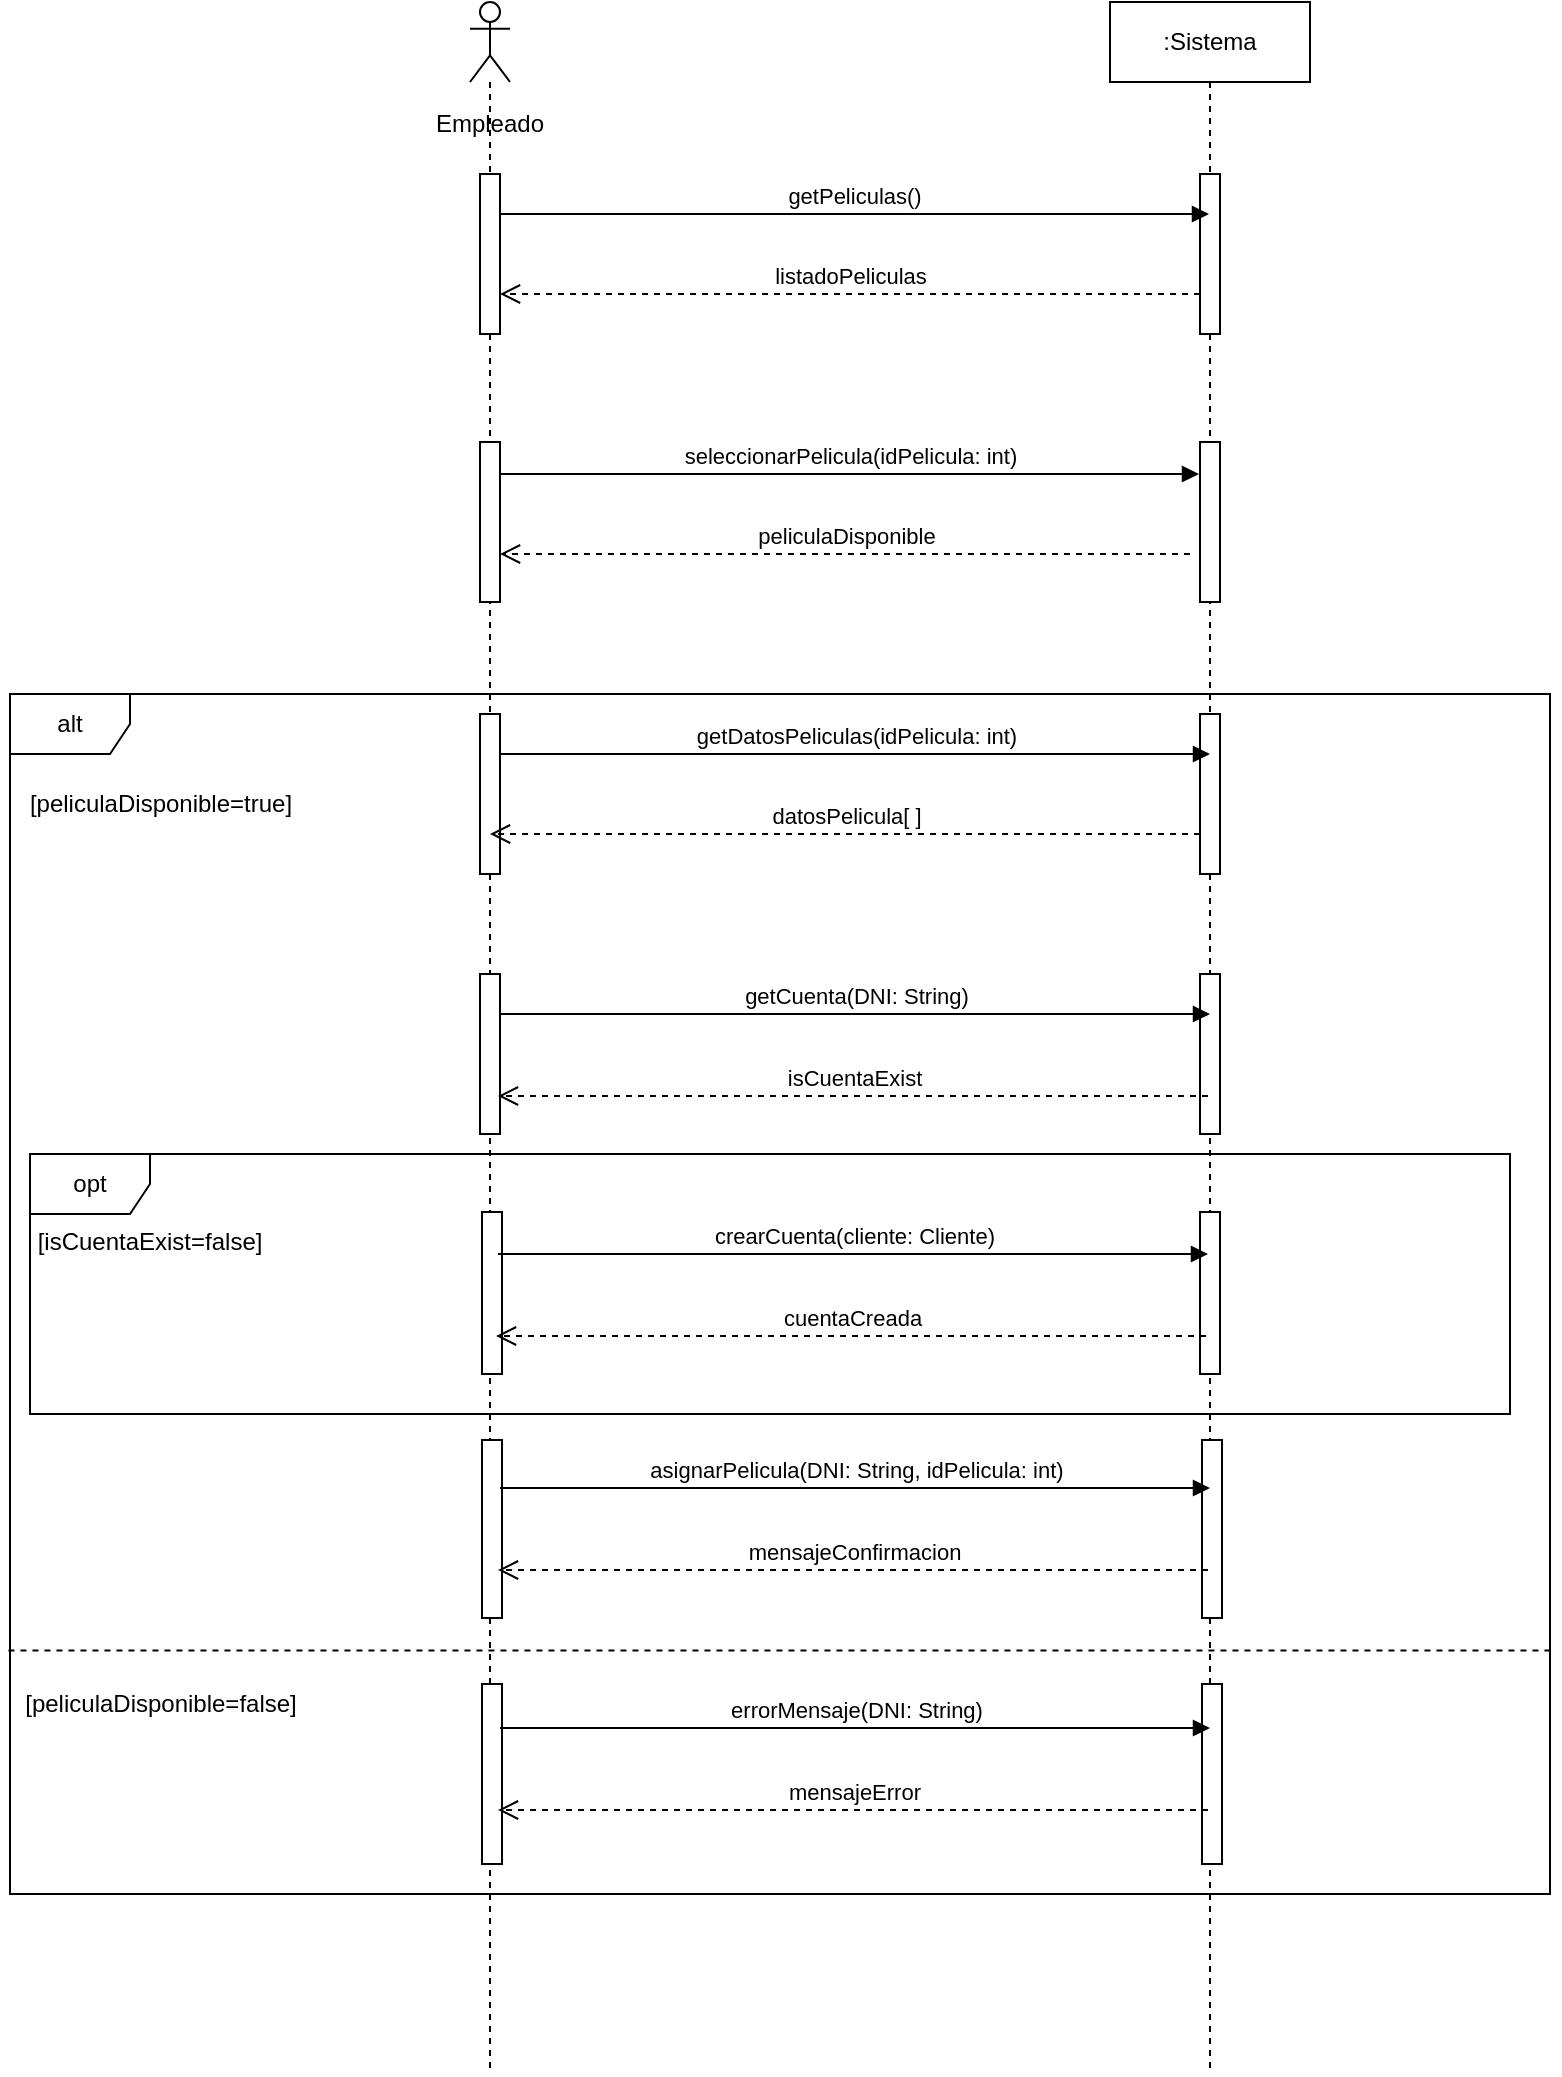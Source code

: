 <mxfile version="21.7.5" type="device">
  <diagram name="Página-1" id="PKKSSSAn-mPPjpu7_1_G">
    <mxGraphModel dx="893" dy="973" grid="1" gridSize="10" guides="1" tooltips="1" connect="1" arrows="1" fold="1" page="1" pageScale="1" pageWidth="1169" pageHeight="827" math="0" shadow="0">
      <root>
        <mxCell id="0" />
        <mxCell id="1" parent="0" />
        <mxCell id="zWUjRtRSciI2-0Wgb_t_-1" value=":Sistema" style="shape=umlLifeline;perimeter=lifelinePerimeter;whiteSpace=wrap;html=1;container=1;dropTarget=0;collapsible=0;recursiveResize=0;outlineConnect=0;portConstraint=eastwest;newEdgeStyle={&quot;curved&quot;:0,&quot;rounded&quot;:0};" vertex="1" parent="1">
          <mxGeometry x="750" y="114" width="100" height="1036" as="geometry" />
        </mxCell>
        <mxCell id="zWUjRtRSciI2-0Wgb_t_-5" value="" style="html=1;points=[[0,0,0,0,5],[0,1,0,0,-5],[1,0,0,0,5],[1,1,0,0,-5]];perimeter=orthogonalPerimeter;outlineConnect=0;targetShapes=umlLifeline;portConstraint=eastwest;newEdgeStyle={&quot;curved&quot;:0,&quot;rounded&quot;:0};" vertex="1" parent="zWUjRtRSciI2-0Wgb_t_-1">
          <mxGeometry x="45" y="86" width="10" height="80" as="geometry" />
        </mxCell>
        <mxCell id="zWUjRtRSciI2-0Wgb_t_-12" value="" style="html=1;points=[[0,0,0,0,5],[0,1,0,0,-5],[1,0,0,0,5],[1,1,0,0,-5]];perimeter=orthogonalPerimeter;outlineConnect=0;targetShapes=umlLifeline;portConstraint=eastwest;newEdgeStyle={&quot;curved&quot;:0,&quot;rounded&quot;:0};" vertex="1" parent="zWUjRtRSciI2-0Wgb_t_-1">
          <mxGeometry x="45" y="220" width="10" height="80" as="geometry" />
        </mxCell>
        <mxCell id="zWUjRtRSciI2-0Wgb_t_-18" value="" style="html=1;points=[[0,0,0,0,5],[0,1,0,0,-5],[1,0,0,0,5],[1,1,0,0,-5]];perimeter=orthogonalPerimeter;outlineConnect=0;targetShapes=umlLifeline;portConstraint=eastwest;newEdgeStyle={&quot;curved&quot;:0,&quot;rounded&quot;:0};" vertex="1" parent="zWUjRtRSciI2-0Wgb_t_-1">
          <mxGeometry x="45" y="356" width="10" height="80" as="geometry" />
        </mxCell>
        <mxCell id="zWUjRtRSciI2-0Wgb_t_-22" value="" style="html=1;points=[[0,0,0,0,5],[0,1,0,0,-5],[1,0,0,0,5],[1,1,0,0,-5]];perimeter=orthogonalPerimeter;outlineConnect=0;targetShapes=umlLifeline;portConstraint=eastwest;newEdgeStyle={&quot;curved&quot;:0,&quot;rounded&quot;:0};" vertex="1" parent="zWUjRtRSciI2-0Wgb_t_-1">
          <mxGeometry x="45" y="486" width="10" height="80" as="geometry" />
        </mxCell>
        <mxCell id="zWUjRtRSciI2-0Wgb_t_-2" value="" style="shape=umlLifeline;perimeter=lifelinePerimeter;whiteSpace=wrap;html=1;container=1;dropTarget=0;collapsible=0;recursiveResize=0;outlineConnect=0;portConstraint=eastwest;newEdgeStyle={&quot;curved&quot;:0,&quot;rounded&quot;:0};participant=umlActor;" vertex="1" parent="1">
          <mxGeometry x="430" y="114" width="20" height="1036" as="geometry" />
        </mxCell>
        <mxCell id="zWUjRtRSciI2-0Wgb_t_-4" value="" style="html=1;points=[[0,0,0,0,5],[0,1,0,0,-5],[1,0,0,0,5],[1,1,0,0,-5]];perimeter=orthogonalPerimeter;outlineConnect=0;targetShapes=umlLifeline;portConstraint=eastwest;newEdgeStyle={&quot;curved&quot;:0,&quot;rounded&quot;:0};" vertex="1" parent="zWUjRtRSciI2-0Wgb_t_-2">
          <mxGeometry x="5" y="86" width="10" height="80" as="geometry" />
        </mxCell>
        <mxCell id="zWUjRtRSciI2-0Wgb_t_-11" value="" style="html=1;points=[[0,0,0,0,5],[0,1,0,0,-5],[1,0,0,0,5],[1,1,0,0,-5]];perimeter=orthogonalPerimeter;outlineConnect=0;targetShapes=umlLifeline;portConstraint=eastwest;newEdgeStyle={&quot;curved&quot;:0,&quot;rounded&quot;:0};" vertex="1" parent="zWUjRtRSciI2-0Wgb_t_-2">
          <mxGeometry x="5" y="220" width="10" height="80" as="geometry" />
        </mxCell>
        <mxCell id="zWUjRtRSciI2-0Wgb_t_-15" value="" style="html=1;points=[[0,0,0,0,5],[0,1,0,0,-5],[1,0,0,0,5],[1,1,0,0,-5]];perimeter=orthogonalPerimeter;outlineConnect=0;targetShapes=umlLifeline;portConstraint=eastwest;newEdgeStyle={&quot;curved&quot;:0,&quot;rounded&quot;:0};" vertex="1" parent="zWUjRtRSciI2-0Wgb_t_-2">
          <mxGeometry x="5" y="356" width="10" height="80" as="geometry" />
        </mxCell>
        <mxCell id="zWUjRtRSciI2-0Wgb_t_-21" value="" style="html=1;points=[[0,0,0,0,5],[0,1,0,0,-5],[1,0,0,0,5],[1,1,0,0,-5]];perimeter=orthogonalPerimeter;outlineConnect=0;targetShapes=umlLifeline;portConstraint=eastwest;newEdgeStyle={&quot;curved&quot;:0,&quot;rounded&quot;:0};" vertex="1" parent="zWUjRtRSciI2-0Wgb_t_-2">
          <mxGeometry x="5" y="486" width="10" height="80" as="geometry" />
        </mxCell>
        <mxCell id="zWUjRtRSciI2-0Wgb_t_-3" value="Empleado" style="text;html=1;strokeColor=none;fillColor=none;align=center;verticalAlign=middle;whiteSpace=wrap;rounded=0;" vertex="1" parent="1">
          <mxGeometry x="410" y="160" width="60" height="30" as="geometry" />
        </mxCell>
        <mxCell id="zWUjRtRSciI2-0Wgb_t_-6" value="getPeliculas()" style="html=1;verticalAlign=bottom;endArrow=block;curved=0;rounded=0;" edge="1" parent="1">
          <mxGeometry x="-0.001" width="80" relative="1" as="geometry">
            <mxPoint x="445" y="220" as="sourcePoint" />
            <mxPoint x="799.5" y="220" as="targetPoint" />
            <mxPoint as="offset" />
          </mxGeometry>
        </mxCell>
        <mxCell id="zWUjRtRSciI2-0Wgb_t_-7" value="listadoPeliculas" style="html=1;verticalAlign=bottom;endArrow=open;dashed=1;endSize=8;curved=0;rounded=0;" edge="1" parent="1">
          <mxGeometry relative="1" as="geometry">
            <mxPoint x="795" y="260" as="sourcePoint" />
            <mxPoint x="445" y="260" as="targetPoint" />
          </mxGeometry>
        </mxCell>
        <mxCell id="zWUjRtRSciI2-0Wgb_t_-13" value="seleccionarPelicula(idPelicula: int)" style="html=1;verticalAlign=bottom;endArrow=block;curved=0;rounded=0;" edge="1" parent="1" source="zWUjRtRSciI2-0Wgb_t_-11">
          <mxGeometry x="-0.001" width="80" relative="1" as="geometry">
            <mxPoint x="440" y="350" as="sourcePoint" />
            <mxPoint x="794.5" y="350" as="targetPoint" />
            <mxPoint as="offset" />
          </mxGeometry>
        </mxCell>
        <mxCell id="zWUjRtRSciI2-0Wgb_t_-14" value="peliculaDisponible" style="html=1;verticalAlign=bottom;endArrow=open;dashed=1;endSize=8;curved=0;rounded=0;" edge="1" parent="1" target="zWUjRtRSciI2-0Wgb_t_-11">
          <mxGeometry relative="1" as="geometry">
            <mxPoint x="790" y="390" as="sourcePoint" />
            <mxPoint x="440" y="390" as="targetPoint" />
          </mxGeometry>
        </mxCell>
        <mxCell id="zWUjRtRSciI2-0Wgb_t_-19" value="getDatosPeliculas(idPelicula: int)" style="html=1;verticalAlign=bottom;endArrow=block;curved=0;rounded=0;" edge="1" parent="1" source="zWUjRtRSciI2-0Wgb_t_-15">
          <mxGeometry x="-0.001" width="80" relative="1" as="geometry">
            <mxPoint x="450" y="490" as="sourcePoint" />
            <mxPoint x="800" y="490" as="targetPoint" />
            <mxPoint as="offset" />
          </mxGeometry>
        </mxCell>
        <mxCell id="zWUjRtRSciI2-0Wgb_t_-20" value="datosPelicula[ ]" style="html=1;verticalAlign=bottom;endArrow=open;dashed=1;endSize=8;curved=0;rounded=0;entryX=0.5;entryY=0.75;entryDx=0;entryDy=0;entryPerimeter=0;" edge="1" parent="1" target="zWUjRtRSciI2-0Wgb_t_-15">
          <mxGeometry relative="1" as="geometry">
            <mxPoint x="795" y="530" as="sourcePoint" />
            <mxPoint x="450" y="530" as="targetPoint" />
          </mxGeometry>
        </mxCell>
        <mxCell id="zWUjRtRSciI2-0Wgb_t_-23" value="isCuentaExist" style="html=1;verticalAlign=bottom;endArrow=open;dashed=1;endSize=8;curved=0;rounded=0;entryX=0.5;entryY=0.75;entryDx=0;entryDy=0;entryPerimeter=0;" edge="1" parent="1">
          <mxGeometry relative="1" as="geometry">
            <mxPoint x="799" y="661" as="sourcePoint" />
            <mxPoint x="444" y="661" as="targetPoint" />
          </mxGeometry>
        </mxCell>
        <mxCell id="zWUjRtRSciI2-0Wgb_t_-24" value="getCuenta(DNI: String)" style="html=1;verticalAlign=bottom;endArrow=block;curved=0;rounded=0;" edge="1" parent="1">
          <mxGeometry x="-0.001" width="80" relative="1" as="geometry">
            <mxPoint x="445" y="620" as="sourcePoint" />
            <mxPoint x="800" y="620" as="targetPoint" />
            <mxPoint as="offset" />
          </mxGeometry>
        </mxCell>
        <mxCell id="zWUjRtRSciI2-0Wgb_t_-25" value="" style="html=1;points=[[0,0,0,0,5],[0,1,0,0,-5],[1,0,0,0,5],[1,1,0,0,-5]];perimeter=orthogonalPerimeter;outlineConnect=0;targetShapes=umlLifeline;portConstraint=eastwest;newEdgeStyle={&quot;curved&quot;:0,&quot;rounded&quot;:0};" vertex="1" parent="1">
          <mxGeometry x="436" y="719" width="10" height="81" as="geometry" />
        </mxCell>
        <mxCell id="zWUjRtRSciI2-0Wgb_t_-26" value="" style="html=1;points=[[0,0,0,0,5],[0,1,0,0,-5],[1,0,0,0,5],[1,1,0,0,-5]];perimeter=orthogonalPerimeter;outlineConnect=0;targetShapes=umlLifeline;portConstraint=eastwest;newEdgeStyle={&quot;curved&quot;:0,&quot;rounded&quot;:0};" vertex="1" parent="1">
          <mxGeometry x="795" y="719" width="10" height="81" as="geometry" />
        </mxCell>
        <mxCell id="zWUjRtRSciI2-0Wgb_t_-27" value="cuentaCreada" style="html=1;verticalAlign=bottom;endArrow=open;dashed=1;endSize=8;curved=0;rounded=0;entryX=0.5;entryY=0.75;entryDx=0;entryDy=0;entryPerimeter=0;" edge="1" parent="1">
          <mxGeometry relative="1" as="geometry">
            <mxPoint x="798" y="781" as="sourcePoint" />
            <mxPoint x="443" y="781" as="targetPoint" />
          </mxGeometry>
        </mxCell>
        <mxCell id="zWUjRtRSciI2-0Wgb_t_-28" value="crearCuenta(cliente: Cliente)" style="html=1;verticalAlign=bottom;endArrow=block;curved=0;rounded=0;" edge="1" parent="1">
          <mxGeometry x="-0.001" width="80" relative="1" as="geometry">
            <mxPoint x="444" y="740" as="sourcePoint" />
            <mxPoint x="799" y="740" as="targetPoint" />
            <mxPoint as="offset" />
          </mxGeometry>
        </mxCell>
        <mxCell id="zWUjRtRSciI2-0Wgb_t_-29" value="" style="html=1;points=[[0,0,0,0,5],[0,1,0,0,-5],[1,0,0,0,5],[1,1,0,0,-5]];perimeter=orthogonalPerimeter;outlineConnect=0;targetShapes=umlLifeline;portConstraint=eastwest;newEdgeStyle={&quot;curved&quot;:0,&quot;rounded&quot;:0};" vertex="1" parent="1">
          <mxGeometry x="436" y="833" width="10" height="89" as="geometry" />
        </mxCell>
        <mxCell id="zWUjRtRSciI2-0Wgb_t_-30" value="" style="html=1;points=[[0,0,0,0,5],[0,1,0,0,-5],[1,0,0,0,5],[1,1,0,0,-5]];perimeter=orthogonalPerimeter;outlineConnect=0;targetShapes=umlLifeline;portConstraint=eastwest;newEdgeStyle={&quot;curved&quot;:0,&quot;rounded&quot;:0};" vertex="1" parent="1">
          <mxGeometry x="796" y="833" width="10" height="89" as="geometry" />
        </mxCell>
        <mxCell id="zWUjRtRSciI2-0Wgb_t_-31" value="mensajeConfirmacion" style="html=1;verticalAlign=bottom;endArrow=open;dashed=1;endSize=8;curved=0;rounded=0;entryX=0.5;entryY=0.75;entryDx=0;entryDy=0;entryPerimeter=0;" edge="1" parent="1">
          <mxGeometry relative="1" as="geometry">
            <mxPoint x="799" y="898" as="sourcePoint" />
            <mxPoint x="444" y="898" as="targetPoint" />
          </mxGeometry>
        </mxCell>
        <mxCell id="zWUjRtRSciI2-0Wgb_t_-32" value="asignarPelicula(DNI: String, idPelicula: int)" style="html=1;verticalAlign=bottom;endArrow=block;curved=0;rounded=0;" edge="1" parent="1">
          <mxGeometry x="-0.001" width="80" relative="1" as="geometry">
            <mxPoint x="445" y="857" as="sourcePoint" />
            <mxPoint x="800" y="857" as="targetPoint" />
            <mxPoint as="offset" />
          </mxGeometry>
        </mxCell>
        <mxCell id="zWUjRtRSciI2-0Wgb_t_-33" value="alt" style="shape=umlFrame;whiteSpace=wrap;html=1;pointerEvents=0;" vertex="1" parent="1">
          <mxGeometry x="200" y="460" width="770" height="600" as="geometry" />
        </mxCell>
        <mxCell id="zWUjRtRSciI2-0Wgb_t_-35" value="[peliculaDisponible=true]" style="text;html=1;align=center;verticalAlign=middle;resizable=0;points=[];autosize=1;strokeColor=none;fillColor=none;" vertex="1" parent="1">
          <mxGeometry x="200" y="500" width="150" height="30" as="geometry" />
        </mxCell>
        <mxCell id="zWUjRtRSciI2-0Wgb_t_-36" value="" style="html=1;points=[[0,0,0,0,5],[0,1,0,0,-5],[1,0,0,0,5],[1,1,0,0,-5]];perimeter=orthogonalPerimeter;outlineConnect=0;targetShapes=umlLifeline;portConstraint=eastwest;newEdgeStyle={&quot;curved&quot;:0,&quot;rounded&quot;:0};" vertex="1" parent="1">
          <mxGeometry x="436" y="955" width="10" height="90" as="geometry" />
        </mxCell>
        <mxCell id="zWUjRtRSciI2-0Wgb_t_-37" value="" style="html=1;points=[[0,0,0,0,5],[0,1,0,0,-5],[1,0,0,0,5],[1,1,0,0,-5]];perimeter=orthogonalPerimeter;outlineConnect=0;targetShapes=umlLifeline;portConstraint=eastwest;newEdgeStyle={&quot;curved&quot;:0,&quot;rounded&quot;:0};" vertex="1" parent="1">
          <mxGeometry x="796" y="955" width="10" height="90" as="geometry" />
        </mxCell>
        <mxCell id="zWUjRtRSciI2-0Wgb_t_-38" value="mensajeError" style="html=1;verticalAlign=bottom;endArrow=open;dashed=1;endSize=8;curved=0;rounded=0;entryX=0.5;entryY=0.75;entryDx=0;entryDy=0;entryPerimeter=0;" edge="1" parent="1">
          <mxGeometry relative="1" as="geometry">
            <mxPoint x="799" y="1018" as="sourcePoint" />
            <mxPoint x="444" y="1018" as="targetPoint" />
          </mxGeometry>
        </mxCell>
        <mxCell id="zWUjRtRSciI2-0Wgb_t_-39" value="errorMensaje(DNI: String)" style="html=1;verticalAlign=bottom;endArrow=block;curved=0;rounded=0;" edge="1" parent="1">
          <mxGeometry x="-0.001" width="80" relative="1" as="geometry">
            <mxPoint x="445" y="977" as="sourcePoint" />
            <mxPoint x="800" y="977" as="targetPoint" />
            <mxPoint as="offset" />
          </mxGeometry>
        </mxCell>
        <mxCell id="zWUjRtRSciI2-0Wgb_t_-40" value="" style="endArrow=none;dashed=1;html=1;rounded=0;exitX=-0.001;exitY=0.797;exitDx=0;exitDy=0;exitPerimeter=0;entryX=1.004;entryY=0.797;entryDx=0;entryDy=0;entryPerimeter=0;" edge="1" parent="1" source="zWUjRtRSciI2-0Wgb_t_-33" target="zWUjRtRSciI2-0Wgb_t_-33">
          <mxGeometry width="50" height="50" relative="1" as="geometry">
            <mxPoint x="530" y="810" as="sourcePoint" />
            <mxPoint x="580" y="760" as="targetPoint" />
          </mxGeometry>
        </mxCell>
        <mxCell id="zWUjRtRSciI2-0Wgb_t_-41" value="[peliculaDisponible=false]" style="text;html=1;align=center;verticalAlign=middle;resizable=0;points=[];autosize=1;strokeColor=none;fillColor=none;" vertex="1" parent="1">
          <mxGeometry x="195" y="950" width="160" height="30" as="geometry" />
        </mxCell>
        <mxCell id="zWUjRtRSciI2-0Wgb_t_-42" value="opt" style="shape=umlFrame;whiteSpace=wrap;html=1;pointerEvents=0;" vertex="1" parent="1">
          <mxGeometry x="210" y="690" width="740" height="130" as="geometry" />
        </mxCell>
        <mxCell id="zWUjRtRSciI2-0Wgb_t_-43" value="[isCuentaExist=false]" style="text;html=1;strokeColor=none;fillColor=none;align=center;verticalAlign=middle;whiteSpace=wrap;rounded=0;" vertex="1" parent="1">
          <mxGeometry x="240" y="719" width="60" height="30" as="geometry" />
        </mxCell>
      </root>
    </mxGraphModel>
  </diagram>
</mxfile>
